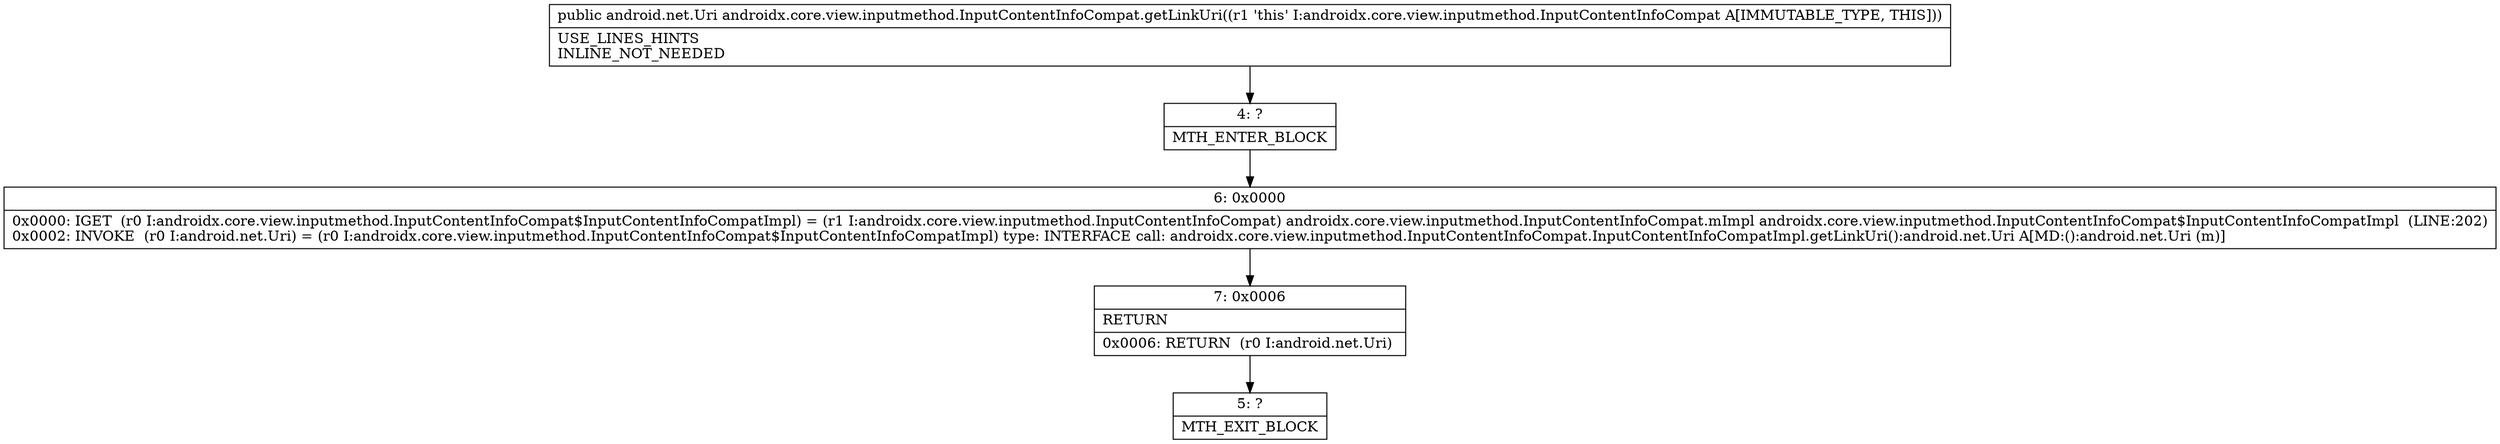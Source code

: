 digraph "CFG forandroidx.core.view.inputmethod.InputContentInfoCompat.getLinkUri()Landroid\/net\/Uri;" {
Node_4 [shape=record,label="{4\:\ ?|MTH_ENTER_BLOCK\l}"];
Node_6 [shape=record,label="{6\:\ 0x0000|0x0000: IGET  (r0 I:androidx.core.view.inputmethod.InputContentInfoCompat$InputContentInfoCompatImpl) = (r1 I:androidx.core.view.inputmethod.InputContentInfoCompat) androidx.core.view.inputmethod.InputContentInfoCompat.mImpl androidx.core.view.inputmethod.InputContentInfoCompat$InputContentInfoCompatImpl  (LINE:202)\l0x0002: INVOKE  (r0 I:android.net.Uri) = (r0 I:androidx.core.view.inputmethod.InputContentInfoCompat$InputContentInfoCompatImpl) type: INTERFACE call: androidx.core.view.inputmethod.InputContentInfoCompat.InputContentInfoCompatImpl.getLinkUri():android.net.Uri A[MD:():android.net.Uri (m)]\l}"];
Node_7 [shape=record,label="{7\:\ 0x0006|RETURN\l|0x0006: RETURN  (r0 I:android.net.Uri) \l}"];
Node_5 [shape=record,label="{5\:\ ?|MTH_EXIT_BLOCK\l}"];
MethodNode[shape=record,label="{public android.net.Uri androidx.core.view.inputmethod.InputContentInfoCompat.getLinkUri((r1 'this' I:androidx.core.view.inputmethod.InputContentInfoCompat A[IMMUTABLE_TYPE, THIS]))  | USE_LINES_HINTS\lINLINE_NOT_NEEDED\l}"];
MethodNode -> Node_4;Node_4 -> Node_6;
Node_6 -> Node_7;
Node_7 -> Node_5;
}

